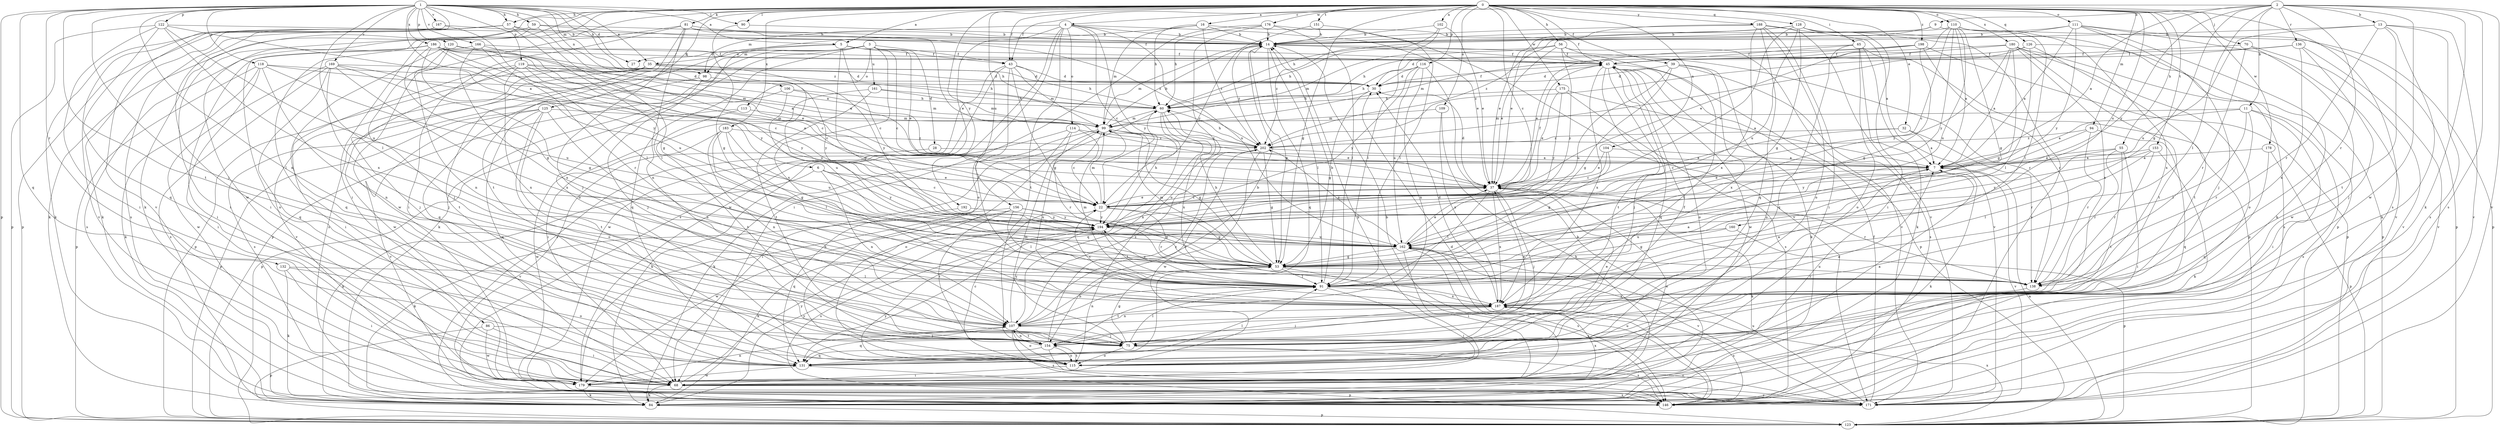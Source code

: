 strict digraph  {
0;
1;
2;
3;
4;
5;
6;
7;
9;
11;
13;
14;
16;
22;
27;
28;
30;
32;
35;
37;
39;
43;
45;
53;
55;
56;
57;
59;
60;
65;
68;
70;
75;
81;
84;
86;
90;
91;
94;
98;
99;
102;
104;
106;
107;
109;
110;
111;
113;
114;
115;
116;
118;
119;
120;
122;
123;
125;
126;
128;
131;
132;
136;
138;
146;
151;
153;
154;
156;
160;
161;
162;
166;
167;
169;
171;
175;
176;
178;
179;
180;
183;
186;
187;
188;
192;
194;
198;
202;
0 -> 4  [label=a];
0 -> 5  [label=a];
0 -> 16  [label=c];
0 -> 22  [label=c];
0 -> 32  [label=e];
0 -> 39  [label=f];
0 -> 43  [label=f];
0 -> 53  [label=g];
0 -> 55  [label=h];
0 -> 56  [label=h];
0 -> 57  [label=h];
0 -> 65  [label=i];
0 -> 68  [label=i];
0 -> 70  [label=j];
0 -> 81  [label=k];
0 -> 84  [label=k];
0 -> 86  [label=l];
0 -> 90  [label=l];
0 -> 94  [label=m];
0 -> 102  [label=n];
0 -> 104  [label=n];
0 -> 109  [label=o];
0 -> 110  [label=o];
0 -> 111  [label=o];
0 -> 116  [label=p];
0 -> 125  [label=q];
0 -> 126  [label=q];
0 -> 128  [label=q];
0 -> 146  [label=s];
0 -> 151  [label=t];
0 -> 153  [label=t];
0 -> 156  [label=u];
0 -> 160  [label=u];
0 -> 175  [label=w];
0 -> 176  [label=w];
0 -> 178  [label=w];
0 -> 179  [label=w];
0 -> 180  [label=x];
0 -> 183  [label=x];
0 -> 188  [label=y];
0 -> 192  [label=y];
0 -> 198  [label=z];
1 -> 5  [label=a];
1 -> 6  [label=a];
1 -> 27  [label=d];
1 -> 35  [label=e];
1 -> 57  [label=h];
1 -> 59  [label=h];
1 -> 75  [label=j];
1 -> 90  [label=l];
1 -> 91  [label=l];
1 -> 98  [label=m];
1 -> 106  [label=n];
1 -> 107  [label=n];
1 -> 118  [label=p];
1 -> 119  [label=p];
1 -> 120  [label=p];
1 -> 122  [label=p];
1 -> 123  [label=p];
1 -> 131  [label=q];
1 -> 132  [label=r];
1 -> 154  [label=t];
1 -> 166  [label=v];
1 -> 167  [label=v];
1 -> 169  [label=v];
1 -> 171  [label=v];
1 -> 186  [label=x];
1 -> 202  [label=z];
2 -> 7  [label=a];
2 -> 9  [label=b];
2 -> 11  [label=b];
2 -> 13  [label=b];
2 -> 43  [label=f];
2 -> 53  [label=g];
2 -> 84  [label=k];
2 -> 91  [label=l];
2 -> 136  [label=r];
2 -> 138  [label=r];
2 -> 146  [label=s];
2 -> 171  [label=v];
2 -> 179  [label=w];
2 -> 194  [label=y];
3 -> 22  [label=c];
3 -> 27  [label=d];
3 -> 28  [label=d];
3 -> 35  [label=e];
3 -> 37  [label=e];
3 -> 43  [label=f];
3 -> 84  [label=k];
3 -> 113  [label=o];
3 -> 123  [label=p];
3 -> 131  [label=q];
3 -> 161  [label=u];
3 -> 187  [label=x];
4 -> 14  [label=b];
4 -> 22  [label=c];
4 -> 37  [label=e];
4 -> 98  [label=m];
4 -> 114  [label=o];
4 -> 115  [label=o];
4 -> 146  [label=s];
4 -> 154  [label=t];
4 -> 162  [label=u];
4 -> 179  [label=w];
4 -> 194  [label=y];
5 -> 22  [label=c];
5 -> 43  [label=f];
5 -> 45  [label=f];
5 -> 53  [label=g];
5 -> 98  [label=m];
5 -> 146  [label=s];
6 -> 22  [label=c];
6 -> 37  [label=e];
6 -> 84  [label=k];
6 -> 107  [label=n];
6 -> 194  [label=y];
7 -> 37  [label=e];
7 -> 84  [label=k];
7 -> 171  [label=v];
9 -> 14  [label=b];
9 -> 123  [label=p];
9 -> 202  [label=z];
11 -> 7  [label=a];
11 -> 68  [label=i];
11 -> 91  [label=l];
11 -> 99  [label=m];
11 -> 138  [label=r];
11 -> 146  [label=s];
13 -> 14  [label=b];
13 -> 84  [label=k];
13 -> 138  [label=r];
13 -> 146  [label=s];
13 -> 154  [label=t];
13 -> 162  [label=u];
13 -> 171  [label=v];
14 -> 45  [label=f];
14 -> 53  [label=g];
14 -> 91  [label=l];
14 -> 99  [label=m];
14 -> 131  [label=q];
14 -> 138  [label=r];
14 -> 202  [label=z];
16 -> 14  [label=b];
16 -> 45  [label=f];
16 -> 60  [label=h];
16 -> 99  [label=m];
16 -> 115  [label=o];
16 -> 202  [label=z];
22 -> 37  [label=e];
22 -> 53  [label=g];
22 -> 99  [label=m];
22 -> 138  [label=r];
22 -> 194  [label=y];
28 -> 7  [label=a];
28 -> 171  [label=v];
30 -> 45  [label=f];
30 -> 53  [label=g];
30 -> 60  [label=h];
32 -> 7  [label=a];
32 -> 22  [label=c];
32 -> 138  [label=r];
32 -> 202  [label=z];
35 -> 30  [label=d];
35 -> 123  [label=p];
35 -> 154  [label=t];
35 -> 162  [label=u];
35 -> 171  [label=v];
35 -> 179  [label=w];
35 -> 194  [label=y];
37 -> 22  [label=c];
37 -> 30  [label=d];
37 -> 45  [label=f];
37 -> 75  [label=j];
37 -> 84  [label=k];
37 -> 91  [label=l];
37 -> 138  [label=r];
37 -> 187  [label=x];
39 -> 30  [label=d];
39 -> 53  [label=g];
39 -> 115  [label=o];
39 -> 146  [label=s];
39 -> 162  [label=u];
39 -> 187  [label=x];
43 -> 30  [label=d];
43 -> 53  [label=g];
43 -> 60  [label=h];
43 -> 91  [label=l];
43 -> 99  [label=m];
43 -> 146  [label=s];
43 -> 179  [label=w];
45 -> 30  [label=d];
45 -> 75  [label=j];
45 -> 84  [label=k];
45 -> 115  [label=o];
45 -> 123  [label=p];
45 -> 131  [label=q];
45 -> 154  [label=t];
45 -> 179  [label=w];
45 -> 187  [label=x];
53 -> 60  [label=h];
53 -> 91  [label=l];
53 -> 99  [label=m];
53 -> 107  [label=n];
53 -> 138  [label=r];
53 -> 146  [label=s];
55 -> 7  [label=a];
55 -> 68  [label=i];
55 -> 138  [label=r];
55 -> 154  [label=t];
55 -> 194  [label=y];
56 -> 37  [label=e];
56 -> 45  [label=f];
56 -> 60  [label=h];
56 -> 99  [label=m];
56 -> 154  [label=t];
56 -> 171  [label=v];
56 -> 194  [label=y];
57 -> 14  [label=b];
57 -> 53  [label=g];
57 -> 68  [label=i];
57 -> 84  [label=k];
57 -> 91  [label=l];
57 -> 123  [label=p];
57 -> 146  [label=s];
59 -> 7  [label=a];
59 -> 14  [label=b];
59 -> 45  [label=f];
59 -> 68  [label=i];
59 -> 84  [label=k];
60 -> 99  [label=m];
60 -> 107  [label=n];
60 -> 131  [label=q];
60 -> 187  [label=x];
65 -> 37  [label=e];
65 -> 45  [label=f];
65 -> 84  [label=k];
65 -> 115  [label=o];
65 -> 123  [label=p];
65 -> 131  [label=q];
65 -> 171  [label=v];
68 -> 14  [label=b];
68 -> 37  [label=e];
68 -> 84  [label=k];
68 -> 171  [label=v];
68 -> 187  [label=x];
68 -> 194  [label=y];
70 -> 45  [label=f];
70 -> 138  [label=r];
70 -> 171  [label=v];
70 -> 179  [label=w];
75 -> 37  [label=e];
75 -> 45  [label=f];
75 -> 53  [label=g];
75 -> 91  [label=l];
75 -> 99  [label=m];
75 -> 115  [label=o];
75 -> 171  [label=v];
81 -> 14  [label=b];
81 -> 37  [label=e];
81 -> 68  [label=i];
81 -> 75  [label=j];
81 -> 107  [label=n];
81 -> 154  [label=t];
81 -> 179  [label=w];
81 -> 202  [label=z];
84 -> 123  [label=p];
84 -> 194  [label=y];
86 -> 68  [label=i];
86 -> 75  [label=j];
86 -> 123  [label=p];
86 -> 179  [label=w];
90 -> 14  [label=b];
90 -> 53  [label=g];
91 -> 7  [label=a];
91 -> 14  [label=b];
91 -> 68  [label=i];
91 -> 99  [label=m];
91 -> 107  [label=n];
91 -> 154  [label=t];
91 -> 187  [label=x];
91 -> 194  [label=y];
94 -> 131  [label=q];
94 -> 138  [label=r];
94 -> 162  [label=u];
94 -> 202  [label=z];
98 -> 75  [label=j];
98 -> 131  [label=q];
98 -> 194  [label=y];
99 -> 14  [label=b];
99 -> 37  [label=e];
99 -> 53  [label=g];
99 -> 68  [label=i];
99 -> 84  [label=k];
99 -> 187  [label=x];
99 -> 202  [label=z];
102 -> 14  [label=b];
102 -> 37  [label=e];
102 -> 91  [label=l];
102 -> 202  [label=z];
104 -> 7  [label=a];
104 -> 22  [label=c];
104 -> 37  [label=e];
104 -> 53  [label=g];
106 -> 60  [label=h];
106 -> 99  [label=m];
106 -> 146  [label=s];
106 -> 162  [label=u];
107 -> 14  [label=b];
107 -> 37  [label=e];
107 -> 75  [label=j];
107 -> 115  [label=o];
107 -> 131  [label=q];
107 -> 146  [label=s];
107 -> 154  [label=t];
107 -> 194  [label=y];
107 -> 202  [label=z];
109 -> 84  [label=k];
109 -> 99  [label=m];
109 -> 187  [label=x];
110 -> 7  [label=a];
110 -> 14  [label=b];
110 -> 22  [label=c];
110 -> 37  [label=e];
110 -> 53  [label=g];
110 -> 91  [label=l];
110 -> 162  [label=u];
110 -> 187  [label=x];
110 -> 194  [label=y];
111 -> 7  [label=a];
111 -> 14  [label=b];
111 -> 60  [label=h];
111 -> 75  [label=j];
111 -> 84  [label=k];
111 -> 123  [label=p];
111 -> 171  [label=v];
111 -> 194  [label=y];
113 -> 99  [label=m];
113 -> 123  [label=p];
113 -> 154  [label=t];
114 -> 22  [label=c];
114 -> 84  [label=k];
114 -> 115  [label=o];
114 -> 138  [label=r];
114 -> 202  [label=z];
115 -> 7  [label=a];
115 -> 22  [label=c];
115 -> 68  [label=i];
115 -> 154  [label=t];
116 -> 30  [label=d];
116 -> 60  [label=h];
116 -> 84  [label=k];
116 -> 107  [label=n];
116 -> 162  [label=u];
116 -> 194  [label=y];
118 -> 30  [label=d];
118 -> 68  [label=i];
118 -> 84  [label=k];
118 -> 99  [label=m];
118 -> 107  [label=n];
118 -> 123  [label=p];
118 -> 162  [label=u];
119 -> 22  [label=c];
119 -> 30  [label=d];
119 -> 60  [label=h];
119 -> 68  [label=i];
119 -> 75  [label=j];
119 -> 187  [label=x];
119 -> 194  [label=y];
120 -> 7  [label=a];
120 -> 45  [label=f];
120 -> 75  [label=j];
120 -> 107  [label=n];
120 -> 131  [label=q];
122 -> 14  [label=b];
122 -> 68  [label=i];
122 -> 123  [label=p];
122 -> 131  [label=q];
122 -> 162  [label=u];
122 -> 187  [label=x];
122 -> 194  [label=y];
123 -> 7  [label=a];
123 -> 187  [label=x];
125 -> 99  [label=m];
125 -> 107  [label=n];
125 -> 115  [label=o];
125 -> 123  [label=p];
125 -> 131  [label=q];
125 -> 154  [label=t];
125 -> 171  [label=v];
126 -> 45  [label=f];
126 -> 91  [label=l];
126 -> 123  [label=p];
126 -> 154  [label=t];
126 -> 202  [label=z];
128 -> 14  [label=b];
128 -> 22  [label=c];
128 -> 37  [label=e];
128 -> 53  [label=g];
128 -> 68  [label=i];
128 -> 123  [label=p];
128 -> 146  [label=s];
128 -> 162  [label=u];
131 -> 91  [label=l];
131 -> 123  [label=p];
131 -> 179  [label=w];
132 -> 68  [label=i];
132 -> 84  [label=k];
132 -> 91  [label=l];
132 -> 115  [label=o];
136 -> 45  [label=f];
136 -> 75  [label=j];
136 -> 171  [label=v];
136 -> 187  [label=x];
136 -> 202  [label=z];
138 -> 162  [label=u];
138 -> 187  [label=x];
146 -> 30  [label=d];
146 -> 162  [label=u];
151 -> 14  [label=b];
151 -> 22  [label=c];
151 -> 91  [label=l];
153 -> 7  [label=a];
153 -> 84  [label=k];
153 -> 91  [label=l];
153 -> 138  [label=r];
153 -> 194  [label=y];
154 -> 7  [label=a];
154 -> 107  [label=n];
154 -> 115  [label=o];
154 -> 131  [label=q];
154 -> 146  [label=s];
154 -> 202  [label=z];
156 -> 53  [label=g];
156 -> 84  [label=k];
156 -> 91  [label=l];
156 -> 154  [label=t];
156 -> 179  [label=w];
156 -> 194  [label=y];
160 -> 53  [label=g];
160 -> 123  [label=p];
160 -> 162  [label=u];
161 -> 60  [label=h];
161 -> 68  [label=i];
161 -> 99  [label=m];
161 -> 154  [label=t];
162 -> 37  [label=e];
162 -> 53  [label=g];
162 -> 68  [label=i];
162 -> 146  [label=s];
162 -> 171  [label=v];
162 -> 202  [label=z];
166 -> 22  [label=c];
166 -> 45  [label=f];
166 -> 68  [label=i];
166 -> 138  [label=r];
166 -> 187  [label=x];
167 -> 14  [label=b];
167 -> 84  [label=k];
167 -> 91  [label=l];
167 -> 171  [label=v];
169 -> 30  [label=d];
169 -> 37  [label=e];
169 -> 53  [label=g];
169 -> 75  [label=j];
169 -> 131  [label=q];
169 -> 146  [label=s];
169 -> 179  [label=w];
169 -> 187  [label=x];
171 -> 45  [label=f];
171 -> 162  [label=u];
171 -> 194  [label=y];
175 -> 7  [label=a];
175 -> 37  [label=e];
175 -> 60  [label=h];
175 -> 146  [label=s];
175 -> 194  [label=y];
176 -> 14  [label=b];
176 -> 60  [label=h];
176 -> 68  [label=i];
176 -> 91  [label=l];
176 -> 115  [label=o];
176 -> 171  [label=v];
178 -> 7  [label=a];
178 -> 123  [label=p];
178 -> 131  [label=q];
179 -> 14  [label=b];
179 -> 60  [label=h];
179 -> 84  [label=k];
179 -> 107  [label=n];
179 -> 146  [label=s];
180 -> 7  [label=a];
180 -> 45  [label=f];
180 -> 53  [label=g];
180 -> 99  [label=m];
180 -> 115  [label=o];
180 -> 146  [label=s];
180 -> 154  [label=t];
180 -> 187  [label=x];
180 -> 194  [label=y];
183 -> 53  [label=g];
183 -> 91  [label=l];
183 -> 107  [label=n];
183 -> 162  [label=u];
183 -> 179  [label=w];
183 -> 202  [label=z];
186 -> 7  [label=a];
186 -> 22  [label=c];
186 -> 37  [label=e];
186 -> 45  [label=f];
186 -> 53  [label=g];
186 -> 60  [label=h];
186 -> 115  [label=o];
186 -> 146  [label=s];
186 -> 162  [label=u];
186 -> 194  [label=y];
187 -> 7  [label=a];
187 -> 22  [label=c];
187 -> 30  [label=d];
187 -> 75  [label=j];
187 -> 107  [label=n];
187 -> 146  [label=s];
188 -> 7  [label=a];
188 -> 14  [label=b];
188 -> 37  [label=e];
188 -> 68  [label=i];
188 -> 115  [label=o];
188 -> 131  [label=q];
188 -> 171  [label=v];
188 -> 187  [label=x];
192 -> 131  [label=q];
192 -> 194  [label=y];
194 -> 60  [label=h];
194 -> 84  [label=k];
194 -> 91  [label=l];
194 -> 146  [label=s];
194 -> 162  [label=u];
198 -> 30  [label=d];
198 -> 45  [label=f];
198 -> 53  [label=g];
198 -> 60  [label=h];
198 -> 123  [label=p];
198 -> 138  [label=r];
202 -> 7  [label=a];
202 -> 53  [label=g];
202 -> 60  [label=h];
202 -> 154  [label=t];
202 -> 179  [label=w];
}
